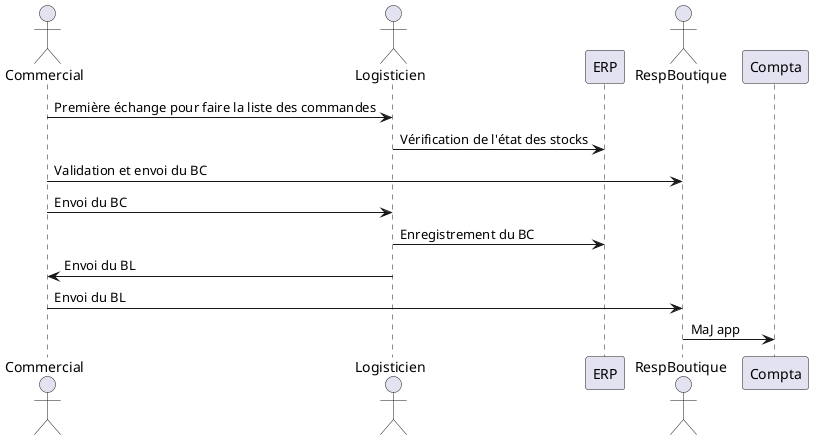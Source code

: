 @startuml
actor Commercial as comm
actor Logisticien as log
participant ERP as erp
actor RespBoutique as resp
participant Compta as compta

comm -> log : Première échange pour faire la liste des commandes
log -> erp : Vérification de l'état des stocks
comm -> resp : Validation et envoi du BC
comm -> log : Envoi du BC
log -> erp : Enregistrement du BC
log -> comm : Envoi du BL
comm -> resp : Envoi du BL
resp -> compta : MaJ app 
@enduml